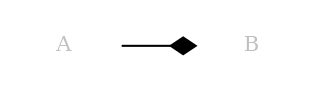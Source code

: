 digraph G
{
    graph [rankdir=LR]
    node [shape=box, fontsize="10", fontcolor=grey, color=white]
    edge [fontsize="10", arrowhead="diamond", arrowtail="none"]
    A -> B
}
